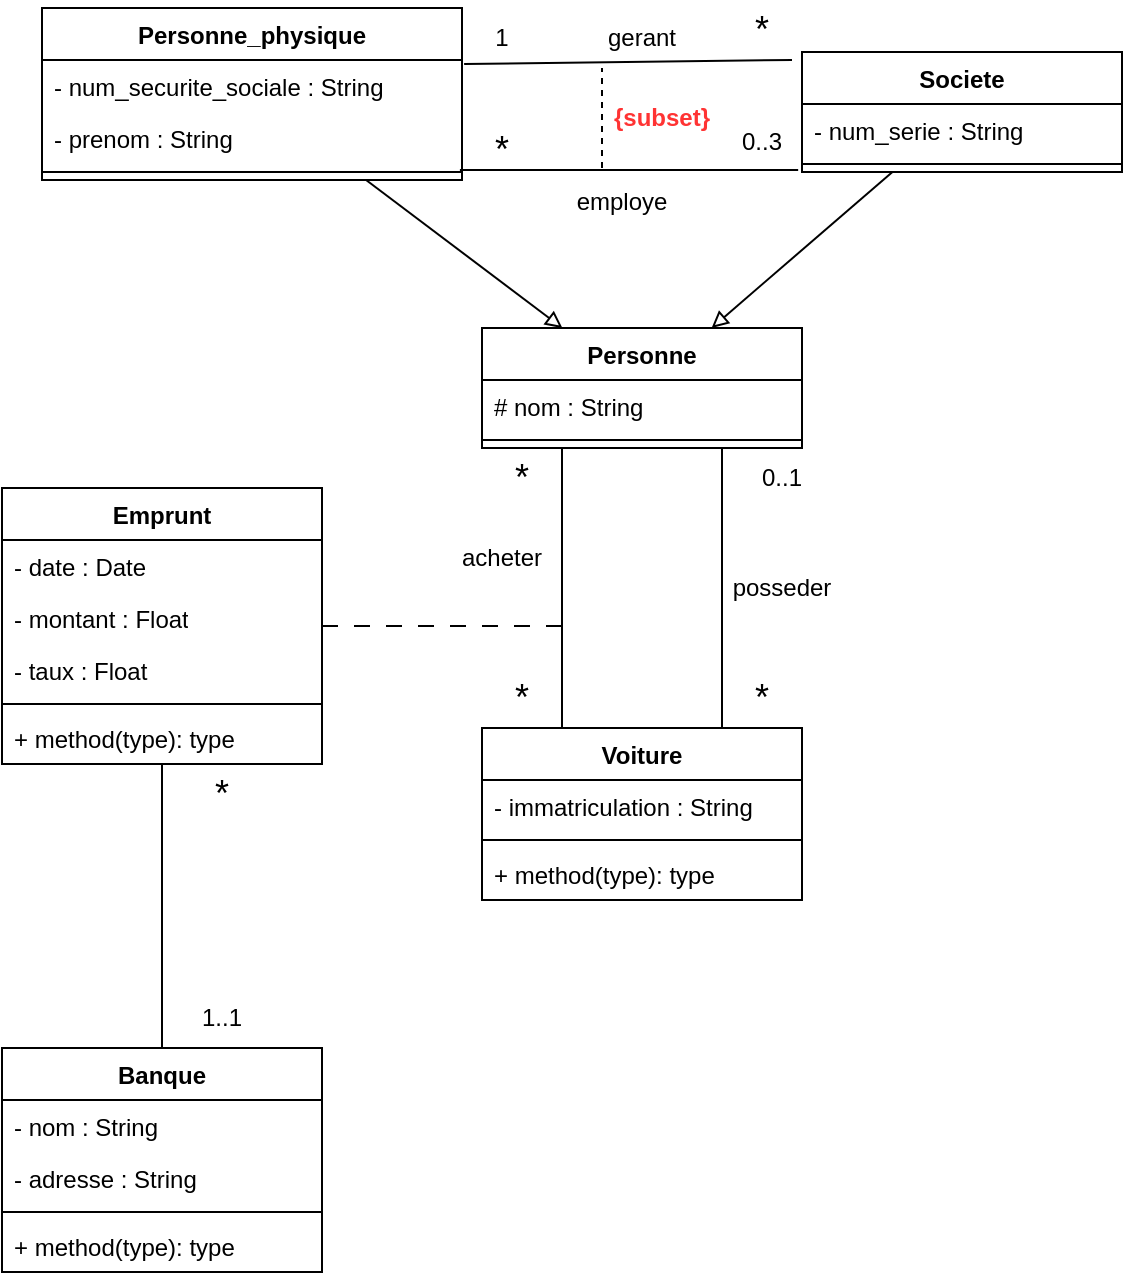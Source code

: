 <mxfile version="27.0.6">
  <diagram name="Page-1" id="Qh6MLPtgyq27dpL_RCzB">
    <mxGraphModel dx="898" dy="750" grid="1" gridSize="10" guides="1" tooltips="1" connect="1" arrows="1" fold="1" page="1" pageScale="1" pageWidth="827" pageHeight="1169" math="0" shadow="0">
      <root>
        <mxCell id="0" />
        <mxCell id="1" parent="0" />
        <mxCell id="E8GsACe5LGWshVPFuEjA-5" style="rounded=0;orthogonalLoop=1;jettySize=auto;html=1;endArrow=none;startFill=0;exitX=0.995;exitY=0.375;exitDx=0;exitDy=0;entryX=-0.012;entryY=0.808;entryDx=0;entryDy=0;exitPerimeter=0;entryPerimeter=0;" edge="1" parent="1" source="NnWVfERcVlbIyjYWj2Bb-3">
          <mxGeometry relative="1" as="geometry">
            <mxPoint x="478.08" y="361.008" as="targetPoint" />
          </mxGeometry>
        </mxCell>
        <mxCell id="E8GsACe5LGWshVPFuEjA-18" style="rounded=0;orthogonalLoop=1;jettySize=auto;html=1;endArrow=block;endFill=0;" edge="1" parent="1" source="NnWVfERcVlbIyjYWj2Bb-1" target="E8GsACe5LGWshVPFuEjA-13">
          <mxGeometry relative="1" as="geometry" />
        </mxCell>
        <mxCell id="NnWVfERcVlbIyjYWj2Bb-1" value="Personne_physique" style="swimlane;fontStyle=1;align=center;verticalAlign=top;childLayout=stackLayout;horizontal=1;startSize=26;horizontalStack=0;resizeParent=1;resizeParentMax=0;resizeLast=0;collapsible=1;marginBottom=0;whiteSpace=wrap;html=1;" parent="1" vertex="1">
          <mxGeometry x="100" y="280" width="210" height="86" as="geometry" />
        </mxCell>
        <mxCell id="NnWVfERcVlbIyjYWj2Bb-2" value="- num_securite_sociale : String" style="text;strokeColor=none;fillColor=none;align=left;verticalAlign=top;spacingLeft=4;spacingRight=4;overflow=hidden;rotatable=0;points=[[0,0.5],[1,0.5]];portConstraint=eastwest;whiteSpace=wrap;html=1;" parent="NnWVfERcVlbIyjYWj2Bb-1" vertex="1">
          <mxGeometry y="26" width="210" height="26" as="geometry" />
        </mxCell>
        <mxCell id="E8GsACe5LGWshVPFuEjA-19" value="- prenom : String" style="text;strokeColor=none;fillColor=none;align=left;verticalAlign=top;spacingLeft=4;spacingRight=4;overflow=hidden;rotatable=0;points=[[0,0.5],[1,0.5]];portConstraint=eastwest;whiteSpace=wrap;html=1;" vertex="1" parent="NnWVfERcVlbIyjYWj2Bb-1">
          <mxGeometry y="52" width="210" height="26" as="geometry" />
        </mxCell>
        <mxCell id="NnWVfERcVlbIyjYWj2Bb-3" value="" style="line;strokeWidth=1;fillColor=none;align=left;verticalAlign=middle;spacingTop=-1;spacingLeft=3;spacingRight=3;rotatable=0;labelPosition=right;points=[];portConstraint=eastwest;strokeColor=inherit;" parent="NnWVfERcVlbIyjYWj2Bb-1" vertex="1">
          <mxGeometry y="78" width="210" height="8" as="geometry" />
        </mxCell>
        <mxCell id="NnWVfERcVlbIyjYWj2Bb-5" value="Voiture" style="swimlane;fontStyle=1;align=center;verticalAlign=top;childLayout=stackLayout;horizontal=1;startSize=26;horizontalStack=0;resizeParent=1;resizeParentMax=0;resizeLast=0;collapsible=1;marginBottom=0;whiteSpace=wrap;html=1;" parent="1" vertex="1">
          <mxGeometry x="320" y="640" width="160" height="86" as="geometry" />
        </mxCell>
        <mxCell id="NnWVfERcVlbIyjYWj2Bb-6" value="- immatriculation : String" style="text;strokeColor=none;fillColor=none;align=left;verticalAlign=top;spacingLeft=4;spacingRight=4;overflow=hidden;rotatable=0;points=[[0,0.5],[1,0.5]];portConstraint=eastwest;whiteSpace=wrap;html=1;" parent="NnWVfERcVlbIyjYWj2Bb-5" vertex="1">
          <mxGeometry y="26" width="160" height="26" as="geometry" />
        </mxCell>
        <mxCell id="NnWVfERcVlbIyjYWj2Bb-7" value="" style="line;strokeWidth=1;fillColor=none;align=left;verticalAlign=middle;spacingTop=-1;spacingLeft=3;spacingRight=3;rotatable=0;labelPosition=right;points=[];portConstraint=eastwest;strokeColor=inherit;" parent="NnWVfERcVlbIyjYWj2Bb-5" vertex="1">
          <mxGeometry y="52" width="160" height="8" as="geometry" />
        </mxCell>
        <mxCell id="NnWVfERcVlbIyjYWj2Bb-8" value="+ method(type): type" style="text;strokeColor=none;fillColor=none;align=left;verticalAlign=top;spacingLeft=4;spacingRight=4;overflow=hidden;rotatable=0;points=[[0,0.5],[1,0.5]];portConstraint=eastwest;whiteSpace=wrap;html=1;" parent="NnWVfERcVlbIyjYWj2Bb-5" vertex="1">
          <mxGeometry y="60" width="160" height="26" as="geometry" />
        </mxCell>
        <mxCell id="E8GsACe5LGWshVPFuEjA-17" style="rounded=0;orthogonalLoop=1;jettySize=auto;html=1;endArrow=block;endFill=0;" edge="1" parent="1" source="E8GsACe5LGWshVPFuEjA-1" target="E8GsACe5LGWshVPFuEjA-13">
          <mxGeometry relative="1" as="geometry" />
        </mxCell>
        <mxCell id="E8GsACe5LGWshVPFuEjA-1" value="Societe" style="swimlane;fontStyle=1;align=center;verticalAlign=top;childLayout=stackLayout;horizontal=1;startSize=26;horizontalStack=0;resizeParent=1;resizeParentMax=0;resizeLast=0;collapsible=1;marginBottom=0;whiteSpace=wrap;html=1;" vertex="1" parent="1">
          <mxGeometry x="480" y="302" width="160" height="60" as="geometry" />
        </mxCell>
        <mxCell id="E8GsACe5LGWshVPFuEjA-2" value="- num_serie : String" style="text;strokeColor=none;fillColor=none;align=left;verticalAlign=top;spacingLeft=4;spacingRight=4;overflow=hidden;rotatable=0;points=[[0,0.5],[1,0.5]];portConstraint=eastwest;whiteSpace=wrap;html=1;" vertex="1" parent="E8GsACe5LGWshVPFuEjA-1">
          <mxGeometry y="26" width="160" height="26" as="geometry" />
        </mxCell>
        <mxCell id="E8GsACe5LGWshVPFuEjA-3" value="" style="line;strokeWidth=1;fillColor=none;align=left;verticalAlign=middle;spacingTop=-1;spacingLeft=3;spacingRight=3;rotatable=0;labelPosition=right;points=[];portConstraint=eastwest;strokeColor=inherit;" vertex="1" parent="E8GsACe5LGWshVPFuEjA-1">
          <mxGeometry y="52" width="160" height="8" as="geometry" />
        </mxCell>
        <mxCell id="E8GsACe5LGWshVPFuEjA-6" value="0..3" style="text;html=1;align=center;verticalAlign=middle;whiteSpace=wrap;rounded=0;" vertex="1" parent="1">
          <mxGeometry x="430" y="332" width="60" height="30" as="geometry" />
        </mxCell>
        <mxCell id="E8GsACe5LGWshVPFuEjA-9" value="&lt;font style=&quot;font-size: 18px;&quot;&gt;*&lt;/font&gt;" style="text;html=1;align=center;verticalAlign=middle;whiteSpace=wrap;rounded=0;" vertex="1" parent="1">
          <mxGeometry x="430" y="610" width="60" height="30" as="geometry" />
        </mxCell>
        <mxCell id="E8GsACe5LGWshVPFuEjA-10" value="&lt;font style=&quot;font-size: 18px;&quot;&gt;*&lt;/font&gt;" style="text;html=1;align=center;verticalAlign=middle;whiteSpace=wrap;rounded=0;" vertex="1" parent="1">
          <mxGeometry x="310" y="610" width="60" height="30" as="geometry" />
        </mxCell>
        <mxCell id="E8GsACe5LGWshVPFuEjA-11" value="&lt;font style=&quot;font-size: 18px;&quot;&gt;*&lt;/font&gt;" style="text;html=1;align=center;verticalAlign=middle;whiteSpace=wrap;rounded=0;" vertex="1" parent="1">
          <mxGeometry x="310" y="500" width="60" height="30" as="geometry" />
        </mxCell>
        <mxCell id="E8GsACe5LGWshVPFuEjA-12" value="0..1" style="text;html=1;align=center;verticalAlign=middle;whiteSpace=wrap;rounded=0;" vertex="1" parent="1">
          <mxGeometry x="440" y="500" width="60" height="30" as="geometry" />
        </mxCell>
        <mxCell id="E8GsACe5LGWshVPFuEjA-20" style="rounded=0;orthogonalLoop=1;jettySize=auto;html=1;endArrow=none;startFill=0;exitX=0.256;exitY=0.962;exitDx=0;exitDy=0;exitPerimeter=0;entryX=0.25;entryY=0;entryDx=0;entryDy=0;" edge="1" parent="1" source="E8GsACe5LGWshVPFuEjA-16" target="NnWVfERcVlbIyjYWj2Bb-5">
          <mxGeometry relative="1" as="geometry" />
        </mxCell>
        <mxCell id="E8GsACe5LGWshVPFuEjA-21" style="rounded=0;orthogonalLoop=1;jettySize=auto;html=1;entryX=0.75;entryY=0;entryDx=0;entryDy=0;exitX=0.75;exitY=1;exitDx=0;exitDy=0;exitPerimeter=0;endArrow=none;startFill=0;" edge="1" parent="1" source="E8GsACe5LGWshVPFuEjA-16" target="NnWVfERcVlbIyjYWj2Bb-5">
          <mxGeometry relative="1" as="geometry" />
        </mxCell>
        <mxCell id="E8GsACe5LGWshVPFuEjA-48" style="rounded=0;orthogonalLoop=1;jettySize=auto;html=1;entryX=0.75;entryY=0;entryDx=0;entryDy=0;endArrow=none;startFill=0;exitX=0.75;exitY=1;exitDx=0;exitDy=0;" edge="1" parent="1" source="E8GsACe5LGWshVPFuEjA-13" target="NnWVfERcVlbIyjYWj2Bb-5">
          <mxGeometry relative="1" as="geometry" />
        </mxCell>
        <mxCell id="E8GsACe5LGWshVPFuEjA-49" style="rounded=0;orthogonalLoop=1;jettySize=auto;html=1;entryX=0.25;entryY=0;entryDx=0;entryDy=0;endArrow=none;startFill=0;exitX=0.25;exitY=1;exitDx=0;exitDy=0;" edge="1" parent="1" source="E8GsACe5LGWshVPFuEjA-13" target="NnWVfERcVlbIyjYWj2Bb-5">
          <mxGeometry relative="1" as="geometry" />
        </mxCell>
        <mxCell id="E8GsACe5LGWshVPFuEjA-13" value="Personne" style="swimlane;fontStyle=1;align=center;verticalAlign=top;childLayout=stackLayout;horizontal=1;startSize=26;horizontalStack=0;resizeParent=1;resizeParentMax=0;resizeLast=0;collapsible=1;marginBottom=0;whiteSpace=wrap;html=1;" vertex="1" parent="1">
          <mxGeometry x="320" y="440" width="160" height="60" as="geometry" />
        </mxCell>
        <mxCell id="E8GsACe5LGWshVPFuEjA-14" value="# nom : String" style="text;strokeColor=none;fillColor=none;align=left;verticalAlign=top;spacingLeft=4;spacingRight=4;overflow=hidden;rotatable=0;points=[[0,0.5],[1,0.5]];portConstraint=eastwest;whiteSpace=wrap;html=1;" vertex="1" parent="E8GsACe5LGWshVPFuEjA-13">
          <mxGeometry y="26" width="160" height="26" as="geometry" />
        </mxCell>
        <mxCell id="E8GsACe5LGWshVPFuEjA-15" value="" style="line;strokeWidth=1;fillColor=none;align=left;verticalAlign=middle;spacingTop=-1;spacingLeft=3;spacingRight=3;rotatable=0;labelPosition=right;points=[];portConstraint=eastwest;strokeColor=inherit;" vertex="1" parent="E8GsACe5LGWshVPFuEjA-13">
          <mxGeometry y="52" width="160" height="8" as="geometry" />
        </mxCell>
        <mxCell id="E8GsACe5LGWshVPFuEjA-22" value="posseder" style="text;html=1;align=center;verticalAlign=middle;whiteSpace=wrap;rounded=0;" vertex="1" parent="1">
          <mxGeometry x="440" y="554.5" width="60" height="30" as="geometry" />
        </mxCell>
        <mxCell id="E8GsACe5LGWshVPFuEjA-23" value="acheter" style="text;html=1;align=center;verticalAlign=middle;whiteSpace=wrap;rounded=0;" vertex="1" parent="1">
          <mxGeometry x="300" y="540" width="60" height="30" as="geometry" />
        </mxCell>
        <mxCell id="E8GsACe5LGWshVPFuEjA-28" style="rounded=0;orthogonalLoop=1;jettySize=auto;html=1;endArrow=none;startFill=0;dashed=1;dashPattern=8 8;" edge="1" parent="1" source="E8GsACe5LGWshVPFuEjA-24">
          <mxGeometry relative="1" as="geometry">
            <mxPoint x="360" y="589" as="targetPoint" />
          </mxGeometry>
        </mxCell>
        <mxCell id="E8GsACe5LGWshVPFuEjA-35" style="rounded=0;orthogonalLoop=1;jettySize=auto;html=1;entryX=0.5;entryY=0;entryDx=0;entryDy=0;endArrow=none;startFill=0;" edge="1" parent="1" source="E8GsACe5LGWshVPFuEjA-24" target="E8GsACe5LGWshVPFuEjA-31">
          <mxGeometry relative="1" as="geometry" />
        </mxCell>
        <mxCell id="E8GsACe5LGWshVPFuEjA-24" value="Emprunt" style="swimlane;fontStyle=1;align=center;verticalAlign=top;childLayout=stackLayout;horizontal=1;startSize=26;horizontalStack=0;resizeParent=1;resizeParentMax=0;resizeLast=0;collapsible=1;marginBottom=0;whiteSpace=wrap;html=1;" vertex="1" parent="1">
          <mxGeometry x="80" y="520" width="160" height="138" as="geometry" />
        </mxCell>
        <mxCell id="E8GsACe5LGWshVPFuEjA-25" value="- date : Date" style="text;strokeColor=none;fillColor=none;align=left;verticalAlign=top;spacingLeft=4;spacingRight=4;overflow=hidden;rotatable=0;points=[[0,0.5],[1,0.5]];portConstraint=eastwest;whiteSpace=wrap;html=1;" vertex="1" parent="E8GsACe5LGWshVPFuEjA-24">
          <mxGeometry y="26" width="160" height="26" as="geometry" />
        </mxCell>
        <mxCell id="E8GsACe5LGWshVPFuEjA-29" value="- montant : Float" style="text;strokeColor=none;fillColor=none;align=left;verticalAlign=top;spacingLeft=4;spacingRight=4;overflow=hidden;rotatable=0;points=[[0,0.5],[1,0.5]];portConstraint=eastwest;whiteSpace=wrap;html=1;" vertex="1" parent="E8GsACe5LGWshVPFuEjA-24">
          <mxGeometry y="52" width="160" height="26" as="geometry" />
        </mxCell>
        <mxCell id="E8GsACe5LGWshVPFuEjA-30" value="- taux : Float" style="text;strokeColor=none;fillColor=none;align=left;verticalAlign=top;spacingLeft=4;spacingRight=4;overflow=hidden;rotatable=0;points=[[0,0.5],[1,0.5]];portConstraint=eastwest;whiteSpace=wrap;html=1;" vertex="1" parent="E8GsACe5LGWshVPFuEjA-24">
          <mxGeometry y="78" width="160" height="26" as="geometry" />
        </mxCell>
        <mxCell id="E8GsACe5LGWshVPFuEjA-26" value="" style="line;strokeWidth=1;fillColor=none;align=left;verticalAlign=middle;spacingTop=-1;spacingLeft=3;spacingRight=3;rotatable=0;labelPosition=right;points=[];portConstraint=eastwest;strokeColor=inherit;" vertex="1" parent="E8GsACe5LGWshVPFuEjA-24">
          <mxGeometry y="104" width="160" height="8" as="geometry" />
        </mxCell>
        <mxCell id="E8GsACe5LGWshVPFuEjA-27" value="+ method(type): type" style="text;strokeColor=none;fillColor=none;align=left;verticalAlign=top;spacingLeft=4;spacingRight=4;overflow=hidden;rotatable=0;points=[[0,0.5],[1,0.5]];portConstraint=eastwest;whiteSpace=wrap;html=1;" vertex="1" parent="E8GsACe5LGWshVPFuEjA-24">
          <mxGeometry y="112" width="160" height="26" as="geometry" />
        </mxCell>
        <mxCell id="E8GsACe5LGWshVPFuEjA-31" value="Banque" style="swimlane;fontStyle=1;align=center;verticalAlign=top;childLayout=stackLayout;horizontal=1;startSize=26;horizontalStack=0;resizeParent=1;resizeParentMax=0;resizeLast=0;collapsible=1;marginBottom=0;whiteSpace=wrap;html=1;" vertex="1" parent="1">
          <mxGeometry x="80" y="800" width="160" height="112" as="geometry" />
        </mxCell>
        <mxCell id="E8GsACe5LGWshVPFuEjA-32" value="- nom : String" style="text;strokeColor=none;fillColor=none;align=left;verticalAlign=top;spacingLeft=4;spacingRight=4;overflow=hidden;rotatable=0;points=[[0,0.5],[1,0.5]];portConstraint=eastwest;whiteSpace=wrap;html=1;" vertex="1" parent="E8GsACe5LGWshVPFuEjA-31">
          <mxGeometry y="26" width="160" height="26" as="geometry" />
        </mxCell>
        <mxCell id="E8GsACe5LGWshVPFuEjA-38" value="- adresse : String" style="text;strokeColor=none;fillColor=none;align=left;verticalAlign=top;spacingLeft=4;spacingRight=4;overflow=hidden;rotatable=0;points=[[0,0.5],[1,0.5]];portConstraint=eastwest;whiteSpace=wrap;html=1;" vertex="1" parent="E8GsACe5LGWshVPFuEjA-31">
          <mxGeometry y="52" width="160" height="26" as="geometry" />
        </mxCell>
        <mxCell id="E8GsACe5LGWshVPFuEjA-33" value="" style="line;strokeWidth=1;fillColor=none;align=left;verticalAlign=middle;spacingTop=-1;spacingLeft=3;spacingRight=3;rotatable=0;labelPosition=right;points=[];portConstraint=eastwest;strokeColor=inherit;" vertex="1" parent="E8GsACe5LGWshVPFuEjA-31">
          <mxGeometry y="78" width="160" height="8" as="geometry" />
        </mxCell>
        <mxCell id="E8GsACe5LGWshVPFuEjA-34" value="+ method(type): type" style="text;strokeColor=none;fillColor=none;align=left;verticalAlign=top;spacingLeft=4;spacingRight=4;overflow=hidden;rotatable=0;points=[[0,0.5],[1,0.5]];portConstraint=eastwest;whiteSpace=wrap;html=1;" vertex="1" parent="E8GsACe5LGWshVPFuEjA-31">
          <mxGeometry y="86" width="160" height="26" as="geometry" />
        </mxCell>
        <mxCell id="E8GsACe5LGWshVPFuEjA-36" value="1..1" style="text;html=1;align=center;verticalAlign=middle;whiteSpace=wrap;rounded=0;" vertex="1" parent="1">
          <mxGeometry x="160" y="770" width="60" height="30" as="geometry" />
        </mxCell>
        <mxCell id="E8GsACe5LGWshVPFuEjA-37" value="&lt;font style=&quot;font-size: 18px;&quot;&gt;*&lt;/font&gt;" style="text;html=1;align=center;verticalAlign=middle;whiteSpace=wrap;rounded=0;" vertex="1" parent="1">
          <mxGeometry x="160" y="658" width="60" height="30" as="geometry" />
        </mxCell>
        <mxCell id="E8GsACe5LGWshVPFuEjA-39" value="&lt;font style=&quot;font-size: 18px;&quot;&gt;*&lt;/font&gt;" style="text;html=1;align=center;verticalAlign=middle;whiteSpace=wrap;rounded=0;" vertex="1" parent="1">
          <mxGeometry x="300" y="336" width="60" height="30" as="geometry" />
        </mxCell>
        <mxCell id="E8GsACe5LGWshVPFuEjA-41" value="employe" style="text;html=1;align=center;verticalAlign=middle;whiteSpace=wrap;rounded=0;" vertex="1" parent="1">
          <mxGeometry x="360" y="362" width="60" height="30" as="geometry" />
        </mxCell>
        <mxCell id="E8GsACe5LGWshVPFuEjA-42" style="rounded=0;orthogonalLoop=1;jettySize=auto;html=1;entryX=0.75;entryY=1;entryDx=0;entryDy=0;endArrow=none;startFill=0;exitX=1.005;exitY=0.077;exitDx=0;exitDy=0;exitPerimeter=0;" edge="1" parent="1" source="NnWVfERcVlbIyjYWj2Bb-2" target="E8GsACe5LGWshVPFuEjA-43">
          <mxGeometry relative="1" as="geometry" />
        </mxCell>
        <mxCell id="E8GsACe5LGWshVPFuEjA-43" value="&lt;font style=&quot;font-size: 18px;&quot;&gt;*&lt;/font&gt;" style="text;html=1;align=center;verticalAlign=middle;whiteSpace=wrap;rounded=0;" vertex="1" parent="1">
          <mxGeometry x="430" y="276" width="60" height="30" as="geometry" />
        </mxCell>
        <mxCell id="E8GsACe5LGWshVPFuEjA-44" value="1" style="text;html=1;align=center;verticalAlign=middle;whiteSpace=wrap;rounded=0;" vertex="1" parent="1">
          <mxGeometry x="300" y="280" width="60" height="30" as="geometry" />
        </mxCell>
        <mxCell id="E8GsACe5LGWshVPFuEjA-45" value="gerant" style="text;html=1;align=center;verticalAlign=middle;whiteSpace=wrap;rounded=0;" vertex="1" parent="1">
          <mxGeometry x="370" y="280" width="60" height="30" as="geometry" />
        </mxCell>
        <mxCell id="E8GsACe5LGWshVPFuEjA-46" value="" style="endArrow=none;dashed=1;html=1;rounded=0;" edge="1" parent="1">
          <mxGeometry width="50" height="50" relative="1" as="geometry">
            <mxPoint x="380" y="360" as="sourcePoint" />
            <mxPoint x="380" y="310" as="targetPoint" />
          </mxGeometry>
        </mxCell>
        <mxCell id="E8GsACe5LGWshVPFuEjA-47" value="&lt;b&gt;&lt;font style=&quot;color: rgb(255, 51, 51);&quot;&gt;{subset}&lt;/font&gt;&lt;/b&gt;" style="text;html=1;align=center;verticalAlign=middle;whiteSpace=wrap;rounded=0;" vertex="1" parent="1">
          <mxGeometry x="380" y="320" width="60" height="30" as="geometry" />
        </mxCell>
      </root>
    </mxGraphModel>
  </diagram>
</mxfile>
